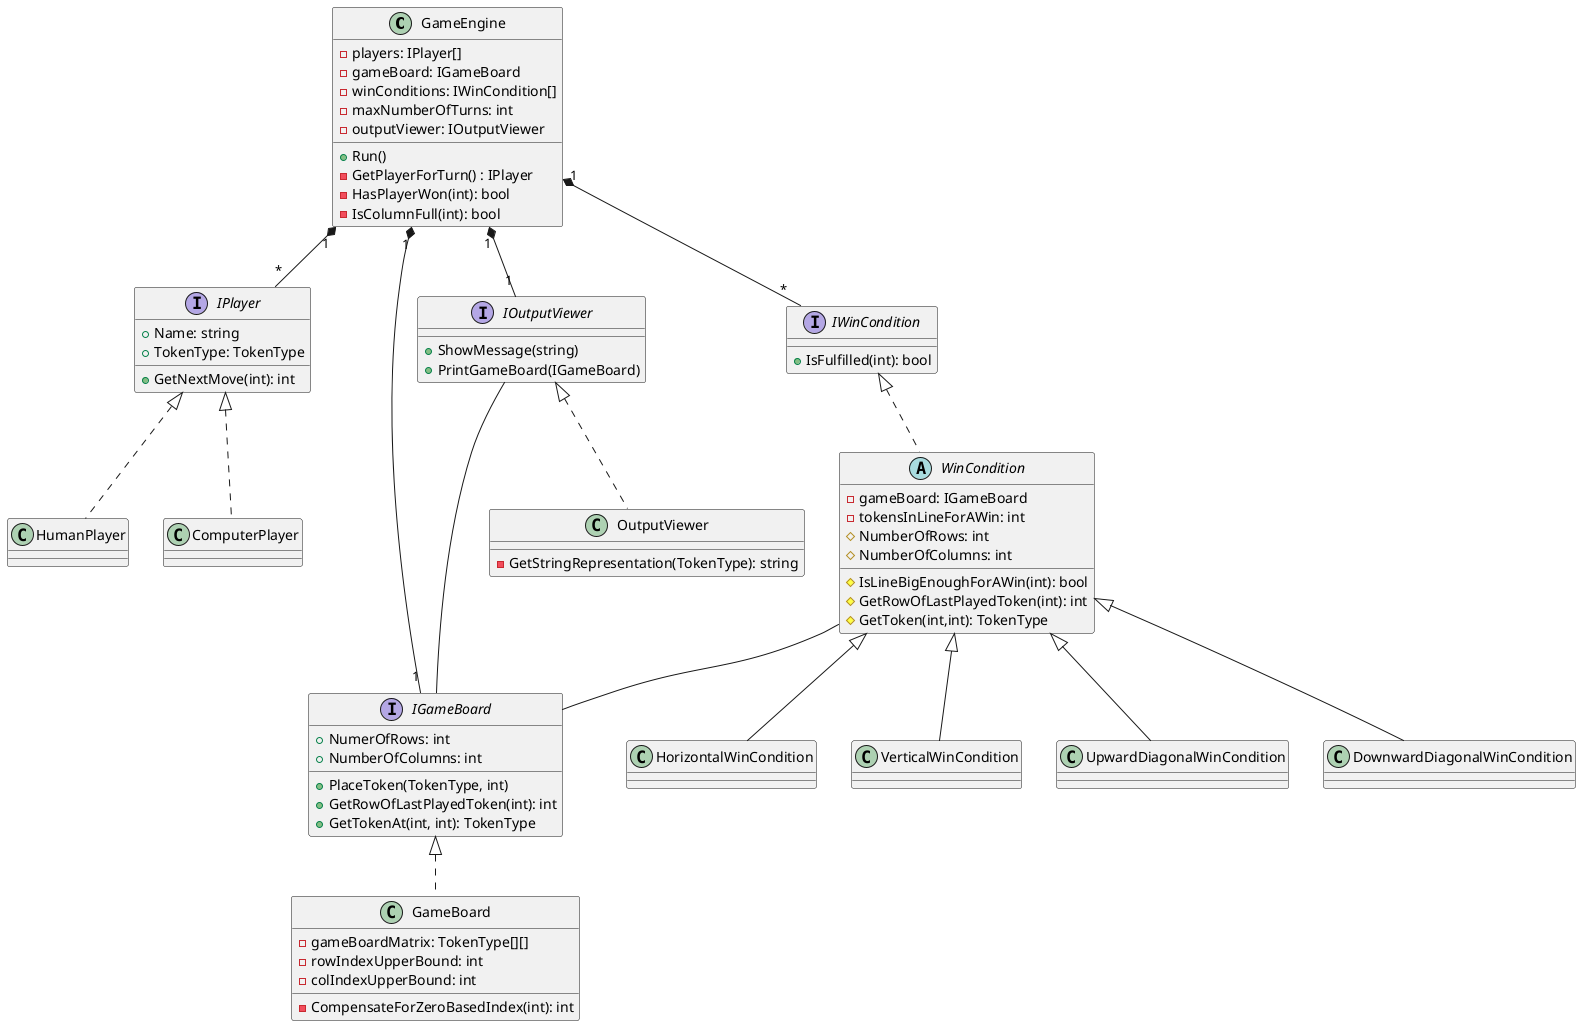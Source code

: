 @startuml ConnectFour

class GameEngine {
    -players: IPlayer[]
    -gameBoard: IGameBoard
    -winConditions: IWinCondition[]
    -maxNumberOfTurns: int
    -outputViewer: IOutputViewer
    +Run()
    -GetPlayerForTurn() : IPlayer
    -HasPlayerWon(int): bool
    -IsColumnFull(int): bool
}

' Players
interface IPlayer {
    +Name: string
    +TokenType: TokenType
    +GetNextMove(int): int
}
class HumanPlayer
class ComputerPlayer

' Gameboard
interface IGameBoard {
    +NumerOfRows: int
    +NumberOfColumns: int
    +PlaceToken(TokenType, int)
    +GetRowOfLastPlayedToken(int): int
    +GetTokenAt(int, int): TokenType
}

class GameBoard {
    -gameBoardMatrix: TokenType[][]
    -rowIndexUpperBound: int
    -colIndexUpperBound: int
    -CompensateForZeroBasedIndex(int): int
}

' Output
interface IOutputViewer {
    +ShowMessage(string)
    +PrintGameBoard(IGameBoard)
}

class OutputViewer {
    -GetStringRepresentation(TokenType): string
}

' WinCondition
interface IWinCondition {
    +IsFulfilled(int): bool
}

abstract WinCondition {
    -gameBoard: IGameBoard
    -tokensInLineForAWin: int
    #NumberOfRows: int
    #NumberOfColumns: int
    #IsLineBigEnoughForAWin(int): bool
    #GetRowOfLastPlayedToken(int): int
    #GetToken(int,int): TokenType
}

class HorizontalWinCondition
class VerticalWinCondition
class UpwardDiagonalWinCondition
class DownwardDiagonalWinCondition

' Relations

GameEngine "1" *-- "*" IPlayer
GameEngine "1" *-- "*" IWinCondition
GameEngine "1" *-- "1" IOutputViewer

GameEngine "1" *-- "1" IGameBoard
IGameBoard <|.. GameBoard

IWinCondition <|.. WinCondition
WinCondition <|-- HorizontalWinCondition
WinCondition <|-- VerticalWinCondition
WinCondition <|-- UpwardDiagonalWinCondition
WinCondition <|-- DownwardDiagonalWinCondition

WinCondition -- IGameBoard

IOutputViewer <|.. OutputViewer
IOutputViewer -- IGameBoard

IPlayer <|.. HumanPlayer
IPlayer <|.. ComputerPlayer

@enduml